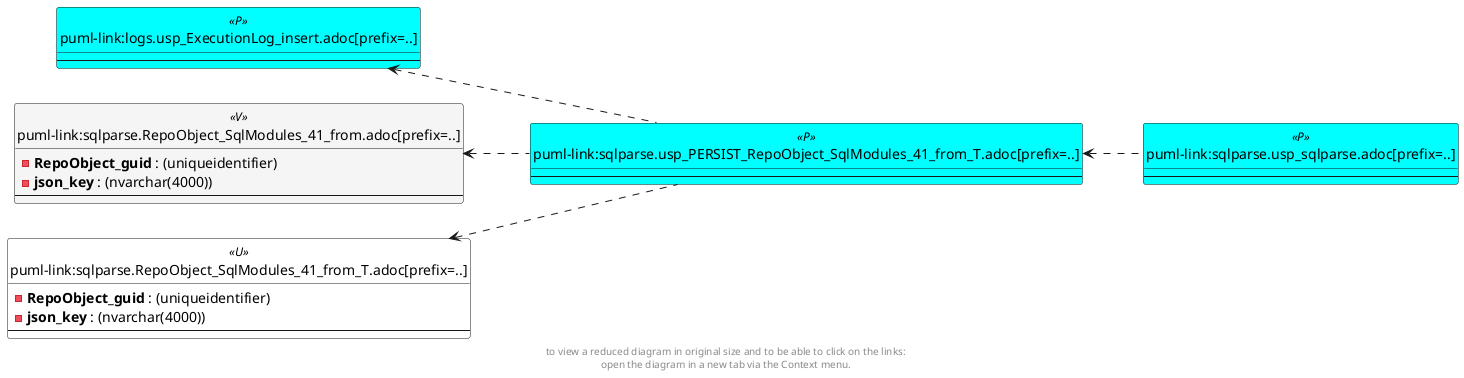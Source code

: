 @startuml
left to right direction
'top to bottom direction
hide circle
'avoide "." issues:
set namespaceSeparator none


skinparam class {
  BackgroundColor White
  BackgroundColor<<FN>> Yellow
  BackgroundColor<<FS>> Yellow
  BackgroundColor<<FT>> LightGray
  BackgroundColor<<IF>> Yellow
  BackgroundColor<<IS>> Yellow
  BackgroundColor<<P>> Aqua
  BackgroundColor<<PC>> Aqua
  BackgroundColor<<SN>> Yellow
  BackgroundColor<<SO>> SlateBlue
  BackgroundColor<<TF>> LightGray
  BackgroundColor<<TR>> Tomato
  BackgroundColor<<U>> White
  BackgroundColor<<V>> WhiteSmoke
  BackgroundColor<<X>> Aqua
}


entity "puml-link:logs.usp_ExecutionLog_insert.adoc[prefix=..]" as logs.usp_ExecutionLog_insert << P >> {
  --
}

entity "puml-link:sqlparse.RepoObject_SqlModules_41_from.adoc[prefix=..]" as sqlparse.RepoObject_SqlModules_41_from << V >> {
  - **RepoObject_guid** : (uniqueidentifier)
  - **json_key** : (nvarchar(4000))
  --
}

entity "puml-link:sqlparse.RepoObject_SqlModules_41_from_T.adoc[prefix=..]" as sqlparse.RepoObject_SqlModules_41_from_T << U >> {
  - **RepoObject_guid** : (uniqueidentifier)
  - **json_key** : (nvarchar(4000))
  --
}

entity "puml-link:sqlparse.usp_PERSIST_RepoObject_SqlModules_41_from_T.adoc[prefix=..]" as sqlparse.usp_PERSIST_RepoObject_SqlModules_41_from_T << P >> {
  --
}

entity "puml-link:sqlparse.usp_sqlparse.adoc[prefix=..]" as sqlparse.usp_sqlparse << P >> {
  --
}

logs.usp_ExecutionLog_insert <.. sqlparse.usp_PERSIST_RepoObject_SqlModules_41_from_T
sqlparse.RepoObject_SqlModules_41_from <.. sqlparse.usp_PERSIST_RepoObject_SqlModules_41_from_T
sqlparse.RepoObject_SqlModules_41_from_T <.. sqlparse.usp_PERSIST_RepoObject_SqlModules_41_from_T
sqlparse.usp_PERSIST_RepoObject_SqlModules_41_from_T <.. sqlparse.usp_sqlparse
footer
to view a reduced diagram in original size and to be able to click on the links:
open the diagram in a new tab via the Context menu.
end footer

@enduml


